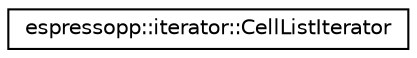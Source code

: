 digraph G
{
  edge [fontname="Helvetica",fontsize="10",labelfontname="Helvetica",labelfontsize="10"];
  node [fontname="Helvetica",fontsize="10",shape=record];
  rankdir="LR";
  Node1 [label="espressopp::iterator::CellListIterator",height=0.2,width=0.4,color="black", fillcolor="white", style="filled",URL="$classespressopp_1_1iterator_1_1CellListIterator.html",tooltip="Iterates all Particles in a list of cells."];
}
